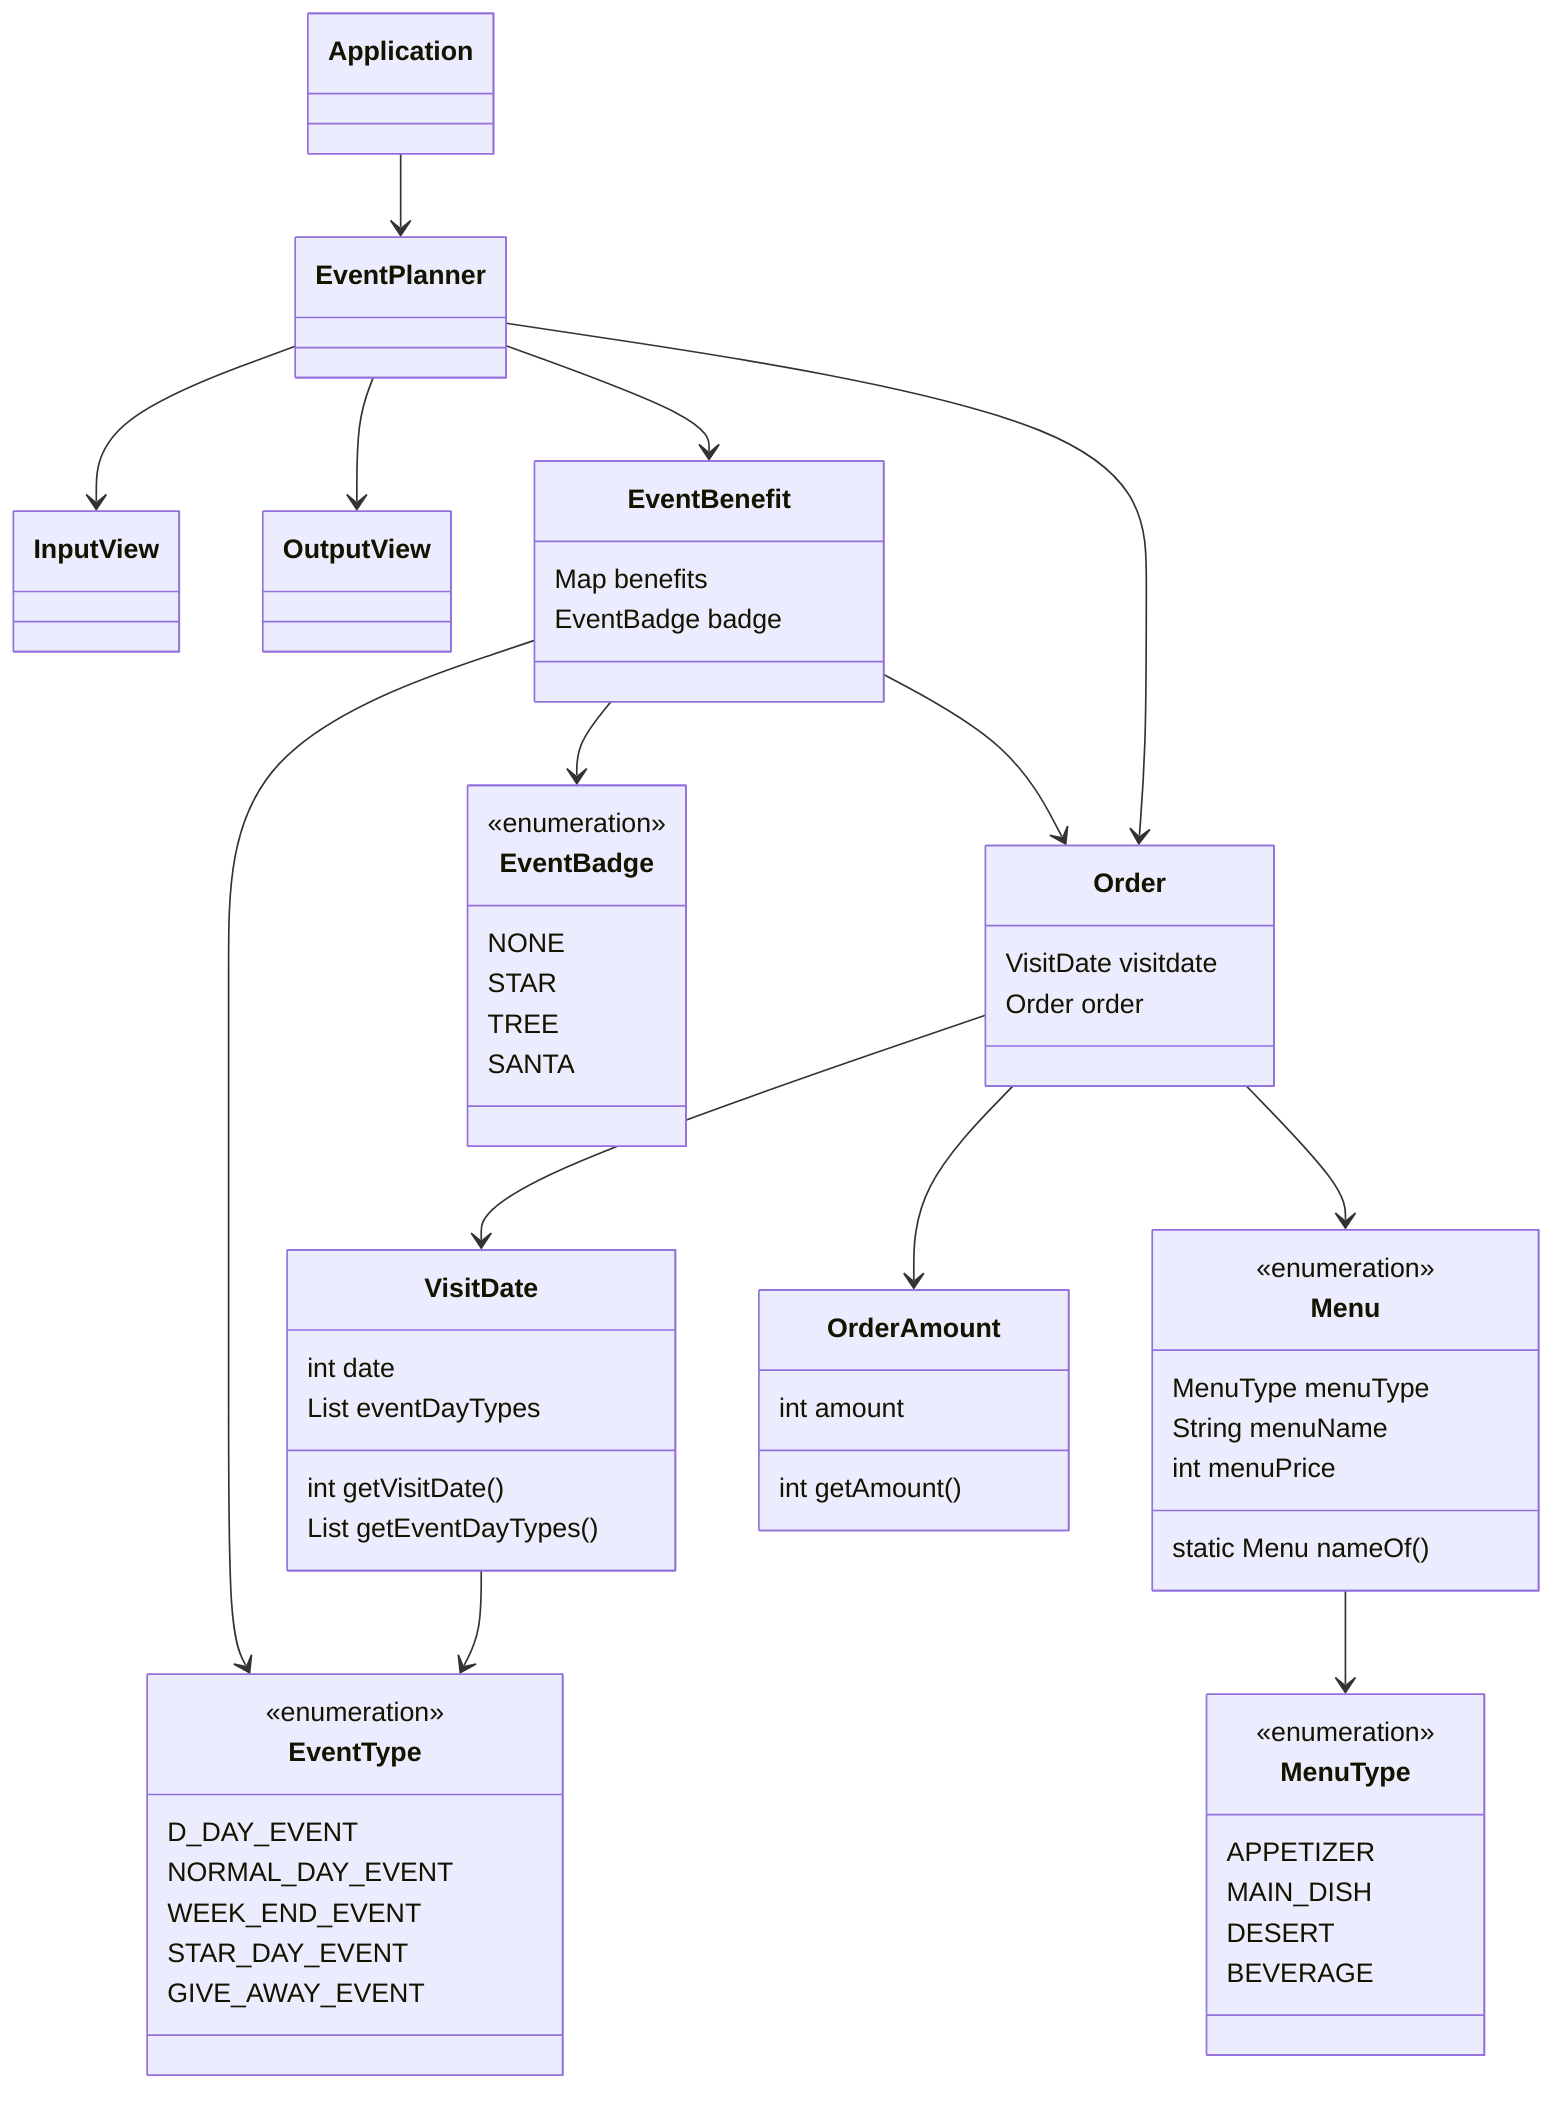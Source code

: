 classDiagram
    class Application
    Application --> EventPlanner

    class EventPlanner
    EventPlanner --> InputView
    EventPlanner --> OutputView
    EventPlanner --> Order
    EventPlanner --> EventBenefit
    class InputView
    class OutputView

    class Order {
        VisitDate visitdate
        Order order
    }
    Order --> VisitDate

    class VisitDate {
        int date
        List<EventDayType> eventDayTypes
        int getVisitDate()
        List<EventType> getEventDayTypes()
    }
    VisitDate --> EventType

    Order --> Menu
    Order --> OrderAmount
    class OrderAmount {
        int amount
        int getAmount()
    }
    class Menu {
        <<enumeration>>
        MenuType menuType
        String menuName
        int menuPrice
        static Menu nameOf()
    }
    Menu --> MenuType
    class MenuType {
        <<enumeration>>
        APPETIZER
        MAIN_DISH
        DESERT
        BEVERAGE
    }

    class EventBenefit {
        Map<EventType, Integer> benefits
        EventBadge badge
    }
    EventBenefit --> Order
    EventBenefit --> EventType
    EventBenefit --> EventBadge
    class EventType {
        <<enumeration>>
        D_DAY_EVENT
        NORMAL_DAY_EVENT
        WEEK_END_EVENT
        STAR_DAY_EVENT
        GIVE_AWAY_EVENT
    }
    class EventBadge {
        <<enumeration>>
        NONE
        STAR
        TREE
        SANTA
    }